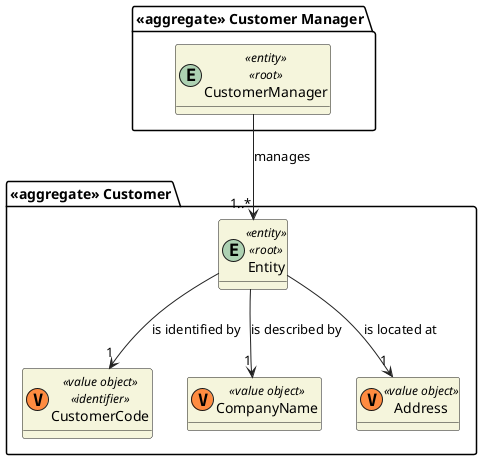 @startuml
'https://plantuml.com/class-diagram

skinparam classAttributeIconSize 0
hide empty attributes
skinparam classBackgroundColor beige
skinparam ArrowColor #222222



'SHARED VALUE OBJETS



package "<<aggregate>> Customer Manager" {
    entity CustomerManager <<entity>> <<root>>  {}
}
package "<<aggregate>> Customer" {
    entity Entity <<entity>> <<root>>  {}
    class CustomerCode <<(V,#FF8B40) value object>> <<identifier>> {}
    class CompanyName <<(V,#FF8B40) value object>> {}
     class Address <<(V,#FF8B40) value object>> {}
}




Entity --> "1" CompanyName : is described by
Entity --> "1" Address : is located at
Entity --> "1" CustomerCode : is identified by
'--
CustomerManager --> "1..*" Entity: manages


@enduml